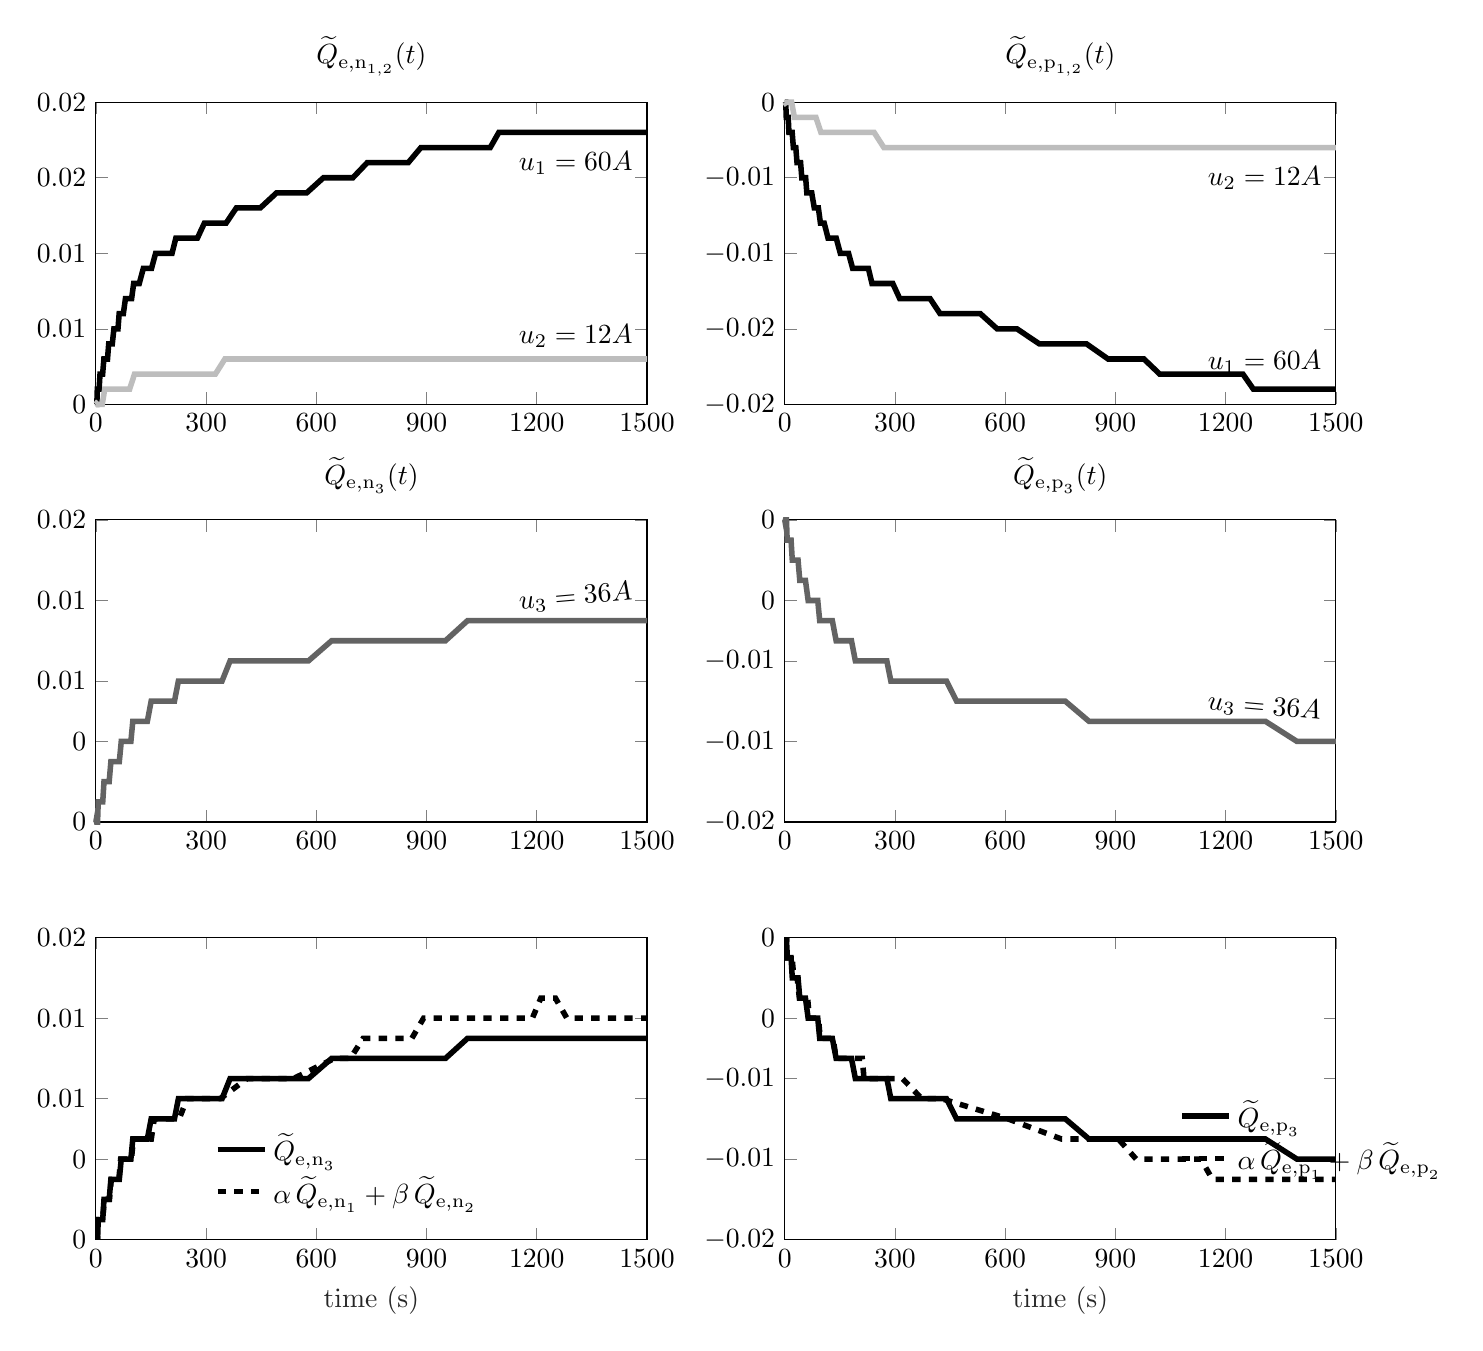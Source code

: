 % This file was created by matlab2tikz.
%
\definecolor{mycolor1}{rgb}{0.741,0.741,0.741}%
\definecolor{mycolor2}{rgb}{0.388,0.388,0.388}%
%
\begin{tikzpicture}

\begin{axis}[%
width=69.99mm,
height=38.361mm,
at={(0mm,106.093mm)},
scale only axis,
clip=false,
xmin=0,
xmax=1500,
xtick={0,300,600,900,1200,1500},
ymin=0,
ymax=0.02,
ytick={    0, 0.005,  0.01, 0.015,  0.02},
axis background/.style={fill=white},
title style={font=\bfseries},
title={$\widetilde{Q}_{\mathrm{e,n}_{1,2}}(t)$},
scaled ticks=false,,
xticklabel style={/pgf/number format/1000 sep=, /pgf/number format/precision=0,/pgf/number format/fixed,/pgf/number format/fixed zerofill,},yticklabel style={/pgf/number format/1000 sep=, /pgf/number format/precision=2, /pgf/number format/fixed, }, ylabel absolute,
]
\addplot [color=black, line width=2.0pt, forget plot]
  table[row sep=crcr]{%
0	0\\
0.6	0.0\\
1.5	0.0\\
2.6	0.0\\
3.9	0.001\\
5.3	0.001\\
6.9	0.001\\
8.8	0.001\\
11.3	0.002\\
13.2	0.002\\
15.9	0.002\\
18.4	0.002\\
21.8	0.003\\
25.1	0.003\\
28.4	0.003\\
31.7	0.003\\
34.9	0.004\\
38.2	0.004\\
41.5	0.004\\
44.7	0.004\\
49.1	0.005\\
53.7	0.005\\
56.9	0.005\\
60.2	0.005\\
63.4	0.006\\
66.7	0.006\\
74.8	0.006\\
80.5	0.007\\
86.1	0.007\\
91.7	0.007\\
97.3	0.007\\
102.9	0.008\\
107.5	0.008\\
118.1	0.008\\
129.2	0.009\\
140.3	0.009\\
151.5	0.009\\
162.6	0.01\\
173.9	0.01\\
185.2	0.01\\
196.7	0.01\\
207.3	0.01\\
217.6	0.011\\
228.4	0.011\\
238.3	0.011\\
248	0.011\\
257.5	0.011\\
276.3	0.011\\
295.4	0.012\\
314.9	0.012\\
335.1	0.012\\
354.5	0.012\\
382.2	0.013\\
410.1	0.013\\
447.4	0.013\\
491.7	0.014\\
533.7	0.014\\
573.8	0.014\\
619.3	0.015\\
660.2	0.015\\
699.4	0.015\\
738.6	0.016\\
776.4	0.016\\
815.3	0.016\\
850.2	0.016\\
884.7	0.017\\
919.2	0.017\\
953.6	0.017\\
987.9	0.017\\
1020.4	0.017\\
1050.1	0.017\\
1073.4	0.017\\
1096.8	0.018\\
1120.1	0.018\\
1143.5	0.018\\
1168.9	0.018\\
1195.4	0.018\\
1224.3	0.018\\
1254.1	0.018\\
1285.3	0.018\\
1318.6	0.018\\
1370.8	0.018\\
1438.7	0.018\\
1488.6	0.018\\
1500.1	0.018\\
};
\addplot [color=mycolor1, line width=2.0pt, forget plot]
  table[row sep=crcr]{%
0	0\\
1.7	5.682e-05\\
4.4	0.0\\
8	0.0\\
12.1	0.0\\
17.4	0.0\\
24.1	0.001\\
31.5	0.001\\
37.9	0.001\\
44.9	0.001\\
55.4	0.001\\
65.5	0.001\\
78.1	0.001\\
91.8	0.001\\
105.2	0.002\\
123.2	0.002\\
137.3	0.002\\
151.5	0.002\\
165.9	0.002\\
180.4	0.002\\
194.4	0.002\\
219.3	0.002\\
244.7	0.002\\
271.6	0.002\\
298.3	0.002\\
325.3	0.002\\
351.2	0.003\\
403	0.003\\
455.7	0.003\\
508	0.003\\
552	0.003\\
601	0.003\\
695.3	0.003\\
791.7	0.003\\
891.1	0.003\\
1038.8	0.003\\
1192.9	0.003\\
1405.4	0.003\\
1500.1	0.003\\
};
\node[right, align=left]
at (rel axis cs:0.75,0.8) {$u_1 = 60A$};
\node[right, align=left]
at (rel axis cs:0.75,0.225) {$u_2 = 12A$};
\end{axis}

\begin{axis}[%
width=69.99mm,
height=38.361mm,
at={(87.488mm,106.093mm)},
scale only axis,
clip=false,
xmin=0,
xmax=1500,
xtick={0,300,600,900,1200,1500},
ymin=-0.02,
ymax=0,
ytick={ -0.02, -0.015,  -0.01, -0.005,      0},
axis background/.style={fill=white},
title style={font=\bfseries},
title={$\widetilde{Q}_{\mathrm{e,p}_{1,2}}(t)$},
scaled ticks=false,,
xticklabel style={/pgf/number format/1000 sep=, /pgf/number format/precision=0,/pgf/number format/fixed,/pgf/number format/fixed zerofill,},yticklabel style={/pgf/number format/1000 sep=, /pgf/number format/precision=2, /pgf/number format/fixed, }, ylabel absolute,
]
\addplot [color=black, line width=2.0pt, forget plot]
  table[row sep=crcr]{%
0	0\\
0.6	-0.0\\
1.5	-0.0\\
2.7	-0.0\\
4.1	-0.001\\
5.9	-0.001\\
7.5	-0.001\\
9.4	-0.001\\
11.4	-0.002\\
14.2	-0.002\\
17	-0.002\\
20.2	-0.002\\
23.5	-0.003\\
26.8	-0.003\\
30.1	-0.003\\
33.4	-0.004\\
36.6	-0.004\\
39.9	-0.004\\
43.1	-0.004\\
46.4	-0.005\\
50.4	-0.005\\
53.6	-0.005\\
56.9	-0.005\\
60.1	-0.006\\
63.3	-0.006\\
66.6	-0.006\\
73.4	-0.006\\
80.4	-0.007\\
85.9	-0.007\\
91.5	-0.007\\
97.1	-0.008\\
102.7	-0.008\\
107.4	-0.008\\
117.9	-0.009\\
129	-0.009\\
140.1	-0.009\\
151.2	-0.01\\
162.4	-0.01\\
173.6	-0.01\\
184.8	-0.011\\
196.3	-0.011\\
206.7	-0.011\\
217	-0.011\\
227.6	-0.011\\
237.4	-0.012\\
246.9	-0.012\\
256.4	-0.012\\
266	-0.012\\
275.6	-0.012\\
294	-0.012\\
312.9	-0.013\\
332.2	-0.013\\
351.4	-0.013\\
368.9	-0.013\\
395.5	-0.013\\
422.8	-0.014\\
449.9	-0.014\\
486.7	-0.014\\
532.4	-0.014\\
577.9	-0.015\\
631.8	-0.015\\
693	-0.016\\
759.6	-0.016\\
821.4	-0.016\\
880.1	-0.017\\
934.1	-0.017\\
977.6	-0.017\\
1020.6	-0.018\\
1059	-0.018\\
1093.3	-0.018\\
1127.4	-0.018\\
1160.5	-0.018\\
1188.5	-0.018\\
1218.9	-0.018\\
1247	-0.018\\
1275.6	-0.019\\
1304.5	-0.019\\
1339	-0.019\\
1369.7	-0.019\\
1402.7	-0.019\\
1430.9	-0.019\\
1457.1	-0.019\\
1480.9	-0.019\\
1500.1	-0.019\\
};
\addplot [color=mycolor1, line width=2.0pt, forget plot]
  table[row sep=crcr]{%
0	0\\
1.6	-5.304e-05\\
4.5	-0.0\\
8.5	-0.0\\
13.3	-0.0\\
18.8	-0.0\\
26.2	-0.001\\
34.6	-0.001\\
41.6	-0.001\\
52	-0.001\\
62	-0.001\\
71.2	-0.001\\
84.8	-0.001\\
98.4	-0.002\\
111	-0.002\\
122.7	-0.002\\
136.6	-0.002\\
150.7	-0.002\\
164.9	-0.002\\
179.2	-0.002\\
193.6	-0.002\\
208.5	-0.002\\
243.3	-0.002\\
269.8	-0.003\\
296	-0.003\\
322.5	-0.003\\
349.3	-0.003\\
400.3	-0.003\\
452.1	-0.003\\
502.1	-0.003\\
546.5	-0.003\\
597.3	-0.003\\
690.6	-0.003\\
786.1	-0.003\\
884.7	-0.003\\
983.6	-0.003\\
1136.4	-0.003\\
1294.2	-0.003\\
1500.1	-0.003\\
};
\node[right, align=left]
at (rel axis cs:0.75,0.14) {$u_1 = 60A$};
\node[right, align=left]
at (rel axis cs:0.75,0.75) {$u_2 = 12A$};
\end{axis}

\begin{axis}[%
width=69.99mm,
height=38.361mm,
at={(0mm,53.046mm)},
scale only axis,
clip=false,
xmin=0,
xmax=1500,
xtick={0,300,600,900,1200,1500},
ymin=0,
ymax=0.015,
ytick={      0, 0.004,  0.007, 0.011,   0.015},
axis background/.style={fill=white},
title style={font=\bfseries},
title={$\widetilde{Q}_{\mathrm{e,n}_3}(t)$},
scaled ticks=false,,
xticklabel style={/pgf/number format/1000 sep=, /pgf/number format/precision=0,/pgf/number format/fixed,/pgf/number format/fixed zerofill,},yticklabel style={/pgf/number format/1000 sep=, /pgf/number format/precision=2, /pgf/number format/fixed, }, ylabel absolute,
]
\addplot [color=mycolor2, line width=2.0pt, forget plot]
  table[row sep=crcr]{%
0	0\\
0.7	7.345e-05\\
1.8	0.0\\
3.1	0.0\\
4.6	0.0\\
6.4	0.001\\
8.3	0.001\\
10.6	0.001\\
13.1	0.001\\
15.3	0.001\\
18.7	0.001\\
22.1	0.002\\
25.4	0.002\\
28.5	0.002\\
33	0.002\\
36.2	0.002\\
40.9	0.003\\
44.9	0.003\\
50.6	0.003\\
56.3	0.003\\
63.8	0.003\\
69.1	0.004\\
74.3	0.004\\
79.6	0.004\\
84.8	0.004\\
90	0.004\\
95.3	0.004\\
100.5	0.005\\
105.8	0.005\\
111.1	0.005\\
116.4	0.005\\
120.2	0.005\\
129.7	0.005\\
140.1	0.005\\
150.5	0.006\\
161	0.006\\
171.5	0.006\\
182	0.006\\
192.6	0.006\\
203.2	0.006\\
213.9	0.006\\
224.6	0.007\\
235.4	0.007\\
246.2	0.007\\
257.1	0.007\\
268.1	0.007\\
278.9	0.007\\
300.2	0.007\\
321.7	0.007\\
343.4	0.007\\
365.3	0.008\\
387.5	0.008\\
410	0.008\\
443.3	0.008\\
471.6	0.008\\
504.5	0.008\\
541.9	0.008\\
578.5	0.008\\
641.6	0.009\\
705.7	0.009\\
768.6	0.009\\
830.1	0.009\\
891	0.009\\
951.4	0.009\\
1011.7	0.01\\
1071.7	0.01\\
1131.3	0.01\\
1190.3	0.01\\
1248.3	0.01\\
1305.4	0.01\\
1361.8	0.01\\
1417.6	0.01\\
1473.4	0.01\\
1500.1	0.01\\
};
\node[right, align=left, rotate=5]
at (rel axis cs:0.75,0.725) {$u_3 = 36A$};
\end{axis}

\begin{axis}[%
width=69.99mm,
height=38.361mm,
at={(87.488mm,53.046mm)},
scale only axis,
clip=false,
xmin=0,
xmax=1500,
xtick={0,300,600,900,1200,1500},
ymin=-0.015,
ymax=0,
ytick={  -0.015, -0.011,  -0.007, -0.004,        0},
axis background/.style={fill=white},
title style={font=\bfseries},
title={$\widetilde{Q}_{\mathrm{e,p}_3}(t)$},
scaled ticks=false,,
xticklabel style={/pgf/number format/1000 sep=, /pgf/number format/precision=0,/pgf/number format/fixed,/pgf/number format/fixed zerofill,},yticklabel style={/pgf/number format/1000 sep=, /pgf/number format/precision=2, /pgf/number format/fixed, }, ylabel absolute,
]
\addplot [color=mycolor2, line width=2.0pt, forget plot]
  table[row sep=crcr]{%
0	0\\
0.7	-7.269e-05\\
1.8	-0.0\\
3.2	-0.0\\
4.7	-0.0\\
6.5	-0.001\\
9	-0.001\\
11.6	-0.001\\
14.1	-0.001\\
17.2	-0.001\\
20.5	-0.002\\
23.9	-0.002\\
27.2	-0.002\\
30.5	-0.002\\
33.2	-0.002\\
36.2	-0.002\\
40.9	-0.003\\
44.9	-0.003\\
50.7	-0.003\\
56.3	-0.003\\
63.7	-0.004\\
69	-0.004\\
74.2	-0.004\\
79.4	-0.004\\
84.6	-0.004\\
89.8	-0.004\\
95.1	-0.005\\
100.3	-0.005\\
105.5	-0.005\\
110.8	-0.005\\
116.1	-0.005\\
119.9	-0.005\\
129.5	-0.005\\
139.9	-0.006\\
150.3	-0.006\\
160.7	-0.006\\
171.1	-0.006\\
181.6	-0.006\\
192.2	-0.007\\
202.7	-0.007\\
213.3	-0.007\\
224	-0.007\\
234.6	-0.007\\
245.4	-0.007\\
256.2	-0.007\\
267	-0.007\\
277.9	-0.007\\
288.8	-0.008\\
310	-0.008\\
331.3	-0.008\\
352.8	-0.008\\
374.4	-0.008\\
396.2	-0.008\\
418.1	-0.008\\
440.1	-0.008\\
467.7	-0.009\\
499.9	-0.009\\
535.7	-0.009\\
570.5	-0.009\\
600.6	-0.009\\
635.5	-0.009\\
699.2	-0.009\\
763.5	-0.009\\
828.1	-0.01\\
893.2	-0.01\\
958.8	-0.01\\
1023	-0.01\\
1119.8	-0.01\\
1216	-0.01\\
1308.3	-0.01\\
1394.3	-0.011\\
1475.5	-0.011\\
1500.1	-0.011\\
};
\node[right, align=left, rotate=-5]
at (rel axis cs:0.75,0.4) {$u_3 = 36A$};
\end{axis}

\begin{axis}[%
width=69.99mm,
height=38.361mm,
at={(0mm,0mm)},
scale only axis,
xmin=0,
xmax=1500,
xtick={0,300,600,900,1200,1500},
xlabel style={font=\color{white!15!black}},
xlabel={time (s)},
ymin=0,
ymax=0.015,
ytick={      0, 0.004,  0.007, 0.011,   0.015},
axis background/.style={fill=white},
legend style={at={(0.2,0.069)}, anchor=south west, legend cell align=left, align=left, fill=none, draw=none},
scaled ticks=false,,
xticklabel style={/pgf/number format/1000 sep=, /pgf/number format/precision=0,/pgf/number format/fixed,/pgf/number format/fixed zerofill,},yticklabel style={/pgf/number format/1000 sep=, /pgf/number format/precision=2, /pgf/number format/fixed, }, ylabel absolute,
]
\addplot [color=black, line width=2.0pt]
  table[row sep=crcr]{%
0	0\\
0.7	7.345e-05\\
1.8	0.0\\
3.1	0.0\\
4.6	0.0\\
6.4	0.001\\
8.3	0.001\\
10.6	0.001\\
13.1	0.001\\
15.3	0.001\\
18.7	0.001\\
22.1	0.002\\
25.4	0.002\\
28.5	0.002\\
33	0.002\\
36.2	0.002\\
40.9	0.003\\
44.9	0.003\\
50.6	0.003\\
56.3	0.003\\
63.8	0.003\\
69.1	0.004\\
74.3	0.004\\
79.6	0.004\\
84.8	0.004\\
90	0.004\\
95.3	0.004\\
100.5	0.005\\
105.8	0.005\\
111.1	0.005\\
116.4	0.005\\
120.2	0.005\\
129.7	0.005\\
140.1	0.005\\
150.5	0.006\\
161	0.006\\
171.5	0.006\\
182	0.006\\
192.6	0.006\\
203.2	0.006\\
213.9	0.006\\
224.6	0.007\\
235.4	0.007\\
246.2	0.007\\
257.1	0.007\\
268.1	0.007\\
278.9	0.007\\
300.2	0.007\\
321.7	0.007\\
343.4	0.007\\
365.3	0.008\\
387.5	0.008\\
410	0.008\\
443.3	0.008\\
471.6	0.008\\
504.5	0.008\\
541.9	0.008\\
578.5	0.008\\
641.6	0.009\\
705.7	0.009\\
768.6	0.009\\
830.1	0.009\\
891	0.009\\
951.4	0.009\\
1011.7	0.01\\
1071.7	0.01\\
1131.3	0.01\\
1190.3	0.01\\
1248.3	0.01\\
1305.4	0.01\\
1361.8	0.01\\
1417.6	0.01\\
1473.4	0.01\\
1500.1	0.01\\
};
\addlegendentry{$\widetilde{Q}_{\mathrm{e,n}_3}$}

\addplot [color=black, dashed, line width=2.0pt]
  table[row sep=crcr]{%
0	-0\\
0.7	7.338e-05\\
1.8	0.0\\
3.1	0.0\\
4.6	0.0\\
6.6	0.001\\
8.6	0.001\\
10.5	0.001\\
13.1	0.001\\
16	0.001\\
18.4	0.001\\
23.2	0.002\\
28	0.002\\
33.6	0.002\\
36.9	0.002\\
42	0.003\\
46	0.003\\
51	0.003\\
59	0.003\\
62.6	0.003\\
67.4	0.004\\
78.3	0.004\\
85	0.004\\
92	0.004\\
96.8	0.004\\
102.2	0.005\\
110.7	0.005\\
119.2	0.005\\
128.7	0.005\\
132	0.005\\
139.8	0.005\\
145.4	0.005\\
150.8	0.005\\
158.9	0.006\\
162	0.006\\
178.3	0.006\\
187.7	0.006\\
197.8	0.006\\
206	0.006\\
211.4	0.006\\
216.3	0.006\\
226.8	0.006\\
248.2	0.007\\
255.4	0.007\\
282.7	0.007\\
293.5	0.007\\
338.2	0.007\\
411.7	0.008\\
469.1	0.008\\
503.2	0.008\\
537.7	0.008\\
649	0.009\\
692.6	0.009\\
727.5	0.01\\
764.2	0.01\\
824.9	0.01\\
860	0.01\\
892.1	0.011\\
926.7	0.011\\
966.9	0.011\\
999.2	0.011\\
1028.7	0.011\\
1055.9	0.011\\
1078	0.011\\
1099.3	0.011\\
1124.9	0.011\\
1145.8	0.011\\
1166.1	0.011\\
1188.1	0.011\\
1211.2	0.012\\
1231.2	0.012\\
1250.7	0.012\\
1282	0.011\\
1313.7	0.011\\
1353.5	0.011\\
1407.6	0.011\\
1461.5	0.011\\
1499.8	0.011\\
1500.1	0.011\\
};
\addlegendentry{$\alpha\, \widetilde{Q}_{\mathrm{e,n}_1} + \beta\, \widetilde{Q}_{\mathrm{e,n}_2}$}

\end{axis}

\begin{axis}[%
width=69.99mm,
height=38.361mm,
at={(87.488mm,0mm)},
scale only axis,
xmin=0,
xmax=1500,
xtick={0,300,600,900,1200,1500},
xlabel style={font=\color{white!15!black}},
xlabel={time (s)},
ymin=-0.015,
ymax=0,
ytick={  -0.015, -0.011,  -0.007, -0.004,        0},
axis background/.style={fill=white},
legend style={at={(0.7,0.179)}, anchor=south west, legend cell align=left, align=left, fill=none, draw=none},
scaled ticks=false,,
xticklabel style={/pgf/number format/1000 sep=, /pgf/number format/precision=0,/pgf/number format/fixed,/pgf/number format/fixed zerofill,},yticklabel style={/pgf/number format/1000 sep=, /pgf/number format/precision=2, /pgf/number format/fixed, }, ylabel absolute,
]
\addplot [color=black, line width=2.0pt]
  table[row sep=crcr]{%
0	0\\
0.7	-7.269e-05\\
1.8	-0.0\\
3.2	-0.0\\
4.7	-0.0\\
6.5	-0.001\\
9	-0.001\\
11.6	-0.001\\
14.1	-0.001\\
17.2	-0.001\\
20.5	-0.002\\
23.9	-0.002\\
27.2	-0.002\\
30.5	-0.002\\
33.2	-0.002\\
36.2	-0.002\\
40.9	-0.003\\
44.9	-0.003\\
50.7	-0.003\\
56.3	-0.003\\
63.7	-0.004\\
69	-0.004\\
74.2	-0.004\\
79.4	-0.004\\
84.6	-0.004\\
89.8	-0.004\\
95.1	-0.005\\
100.3	-0.005\\
105.5	-0.005\\
110.8	-0.005\\
116.1	-0.005\\
119.9	-0.005\\
129.5	-0.005\\
139.9	-0.006\\
150.3	-0.006\\
160.7	-0.006\\
171.1	-0.006\\
181.6	-0.006\\
192.2	-0.007\\
202.7	-0.007\\
213.3	-0.007\\
224	-0.007\\
234.6	-0.007\\
245.4	-0.007\\
256.2	-0.007\\
267	-0.007\\
277.9	-0.007\\
288.8	-0.008\\
310	-0.008\\
331.3	-0.008\\
352.8	-0.008\\
374.4	-0.008\\
396.2	-0.008\\
418.1	-0.008\\
440.1	-0.008\\
467.7	-0.009\\
499.9	-0.009\\
535.7	-0.009\\
570.5	-0.009\\
600.6	-0.009\\
635.5	-0.009\\
699.2	-0.009\\
763.5	-0.009\\
828.1	-0.01\\
893.2	-0.01\\
958.8	-0.01\\
1023	-0.01\\
1119.8	-0.01\\
1216	-0.01\\
1308.3	-0.01\\
1394.3	-0.011\\
1475.5	-0.011\\
1500.1	-0.011\\
};
\addlegendentry{$\widetilde{Q}_{\mathrm{e,p}_3}$}

\addplot [color=black, dashed, line width=2.0pt]
  table[row sep=crcr]{%
0	-0\\
0.7	-7.251e-05\\
1.8	-0.0\\
3.2	-0.0\\
5	-0.0\\
6.9	-0.001\\
9.2	-0.001\\
11.6	-0.001\\
14.9	-0.001\\
20	-0.001\\
24.8	-0.002\\
29.7	-0.002\\
33.8	-0.002\\
39.8	-0.003\\
43.3	-0.003\\
48.8	-0.003\\
54.1	-0.003\\
62.1	-0.003\\
67.3	-0.004\\
77.3	-0.004\\
79.8	-0.004\\
87	-0.004\\
91.7	-0.004\\
96.5	-0.005\\
102	-0.005\\
110.4	-0.005\\
119	-0.005\\
128.6	-0.005\\
131.7	-0.005\\
139.6	-0.006\\
145.1	-0.006\\
150.7	-0.006\\
158.5	-0.006\\
161.8	-0.006\\
177.9	-0.006\\
187.2	-0.006\\
197.1	-0.006\\
205.6	-0.006\\
210.9	-0.006\\
215.8	-0.007\\
226.2	-0.007\\
246.6	-0.007\\
254.4	-0.007\\
278.2	-0.007\\
290.1	-0.007\\
301.8	-0.007\\
310	-0.007\\
320.4	-0.007\\
373.1	-0.008\\
392.3	-0.008\\
426.9	-0.008\\
607.5	-0.009\\
753.2	-0.01\\
907.9	-0.01\\
956.6	-0.011\\
999.6	-0.011\\
1040	-0.011\\
1073.3	-0.011\\
1100.2	-0.011\\
1132.8	-0.011\\
1163.9	-0.012\\
1189.6	-0.012\\
1215	-0.012\\
1244.5	-0.012\\
1271.7	-0.012\\
1300.3	-0.012\\
1328.2	-0.012\\
1358	-0.012\\
1386.7	-0.012\\
1415.5	-0.012\\
1440.2	-0.012\\
1462.4	-0.012\\
1484.2	-0.012\\
1500.1	-0.012\\
};
\addlegendentry{$\alpha\, \widetilde{Q}_{\mathrm{e,p}_1} + \beta\, \widetilde{Q}_{\mathrm{e,p}_2}$}

\end{axis}
\end{tikzpicture}%